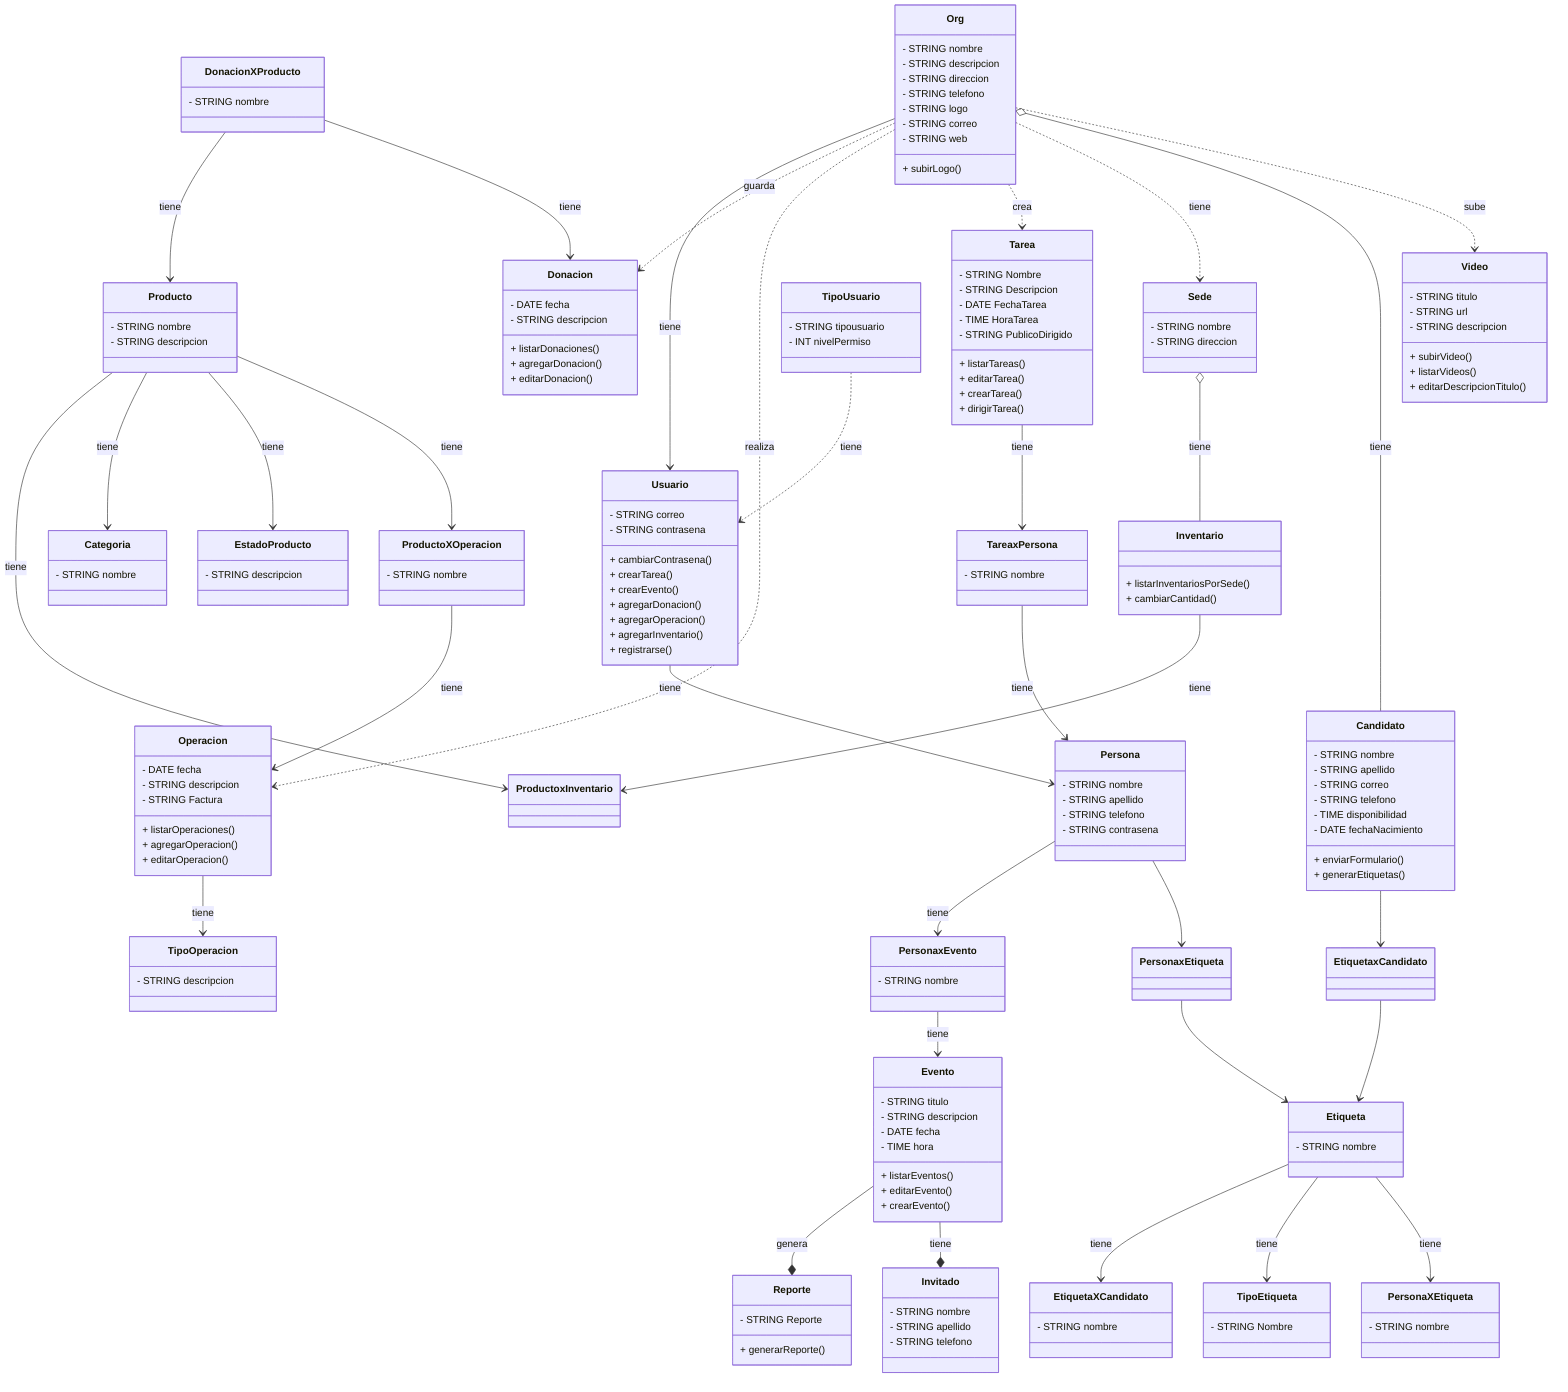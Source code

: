 classDiagram

Org --> Usuario : tiene
Org ..> Donacion : guarda
Org ..> Operacion : realiza
Org ..> Tarea : crea
Org ..> Sede : tiene
Org o-- Candidato : tiene
Org ..> Video : sube
TipoUsuario ..> Usuario : tiene
Usuario --> Persona : tiene
Sede o-- Inventario : tiene
Inventario --> ProductoxInventario : tiene
Producto --> ProductoxInventario : tiene
Producto --> Categoria : tiene
Producto --> EstadoProducto : tiene
Producto --> ProductoXOperacion : tiene
DonacionXProducto --> Producto : tiene
DonacionXProducto --> Donacion : tiene
TareaxPersona --> Persona : tiene
Persona --> PersonaxEvento : tiene
Etiqueta --> EtiquetaXCandidato : tiene
Etiqueta --> TipoEtiqueta : tiene
Etiqueta --> PersonaXEtiqueta : tiene
Operacion --> TipoOperacion : tiene
ProductoXOperacion --> Operacion : tiene
Evento --* Reporte : genera
PersonaxEvento --> Evento : tiene
Evento --* Invitado : tiene
Tarea --> TareaxPersona : tiene
Candidato --> EtiquetaxCandidato
EtiquetaxCandidato --> Etiqueta
PersonaxEtiqueta --> Etiqueta
Persona --> PersonaxEtiqueta


    class TipoUsuario {
        - STRING tipousuario
        - INT nivelPermiso
    }

    class Usuario {
        - STRING correo
        - STRING contrasena

        + cambiarContrasena()
        + crearTarea()
        + crearEvento()
        + agregarDonacion()
        + agregarOperacion()
        + agregarInventario() 
	    + registrarse()  
    }

    class Org {
        - STRING nombre
        - STRING descripcion
        - STRING direccion
        - STRING telefono
        - STRING logo
        - STRING correo
        - STRING web

        + subirLogo()
    }

    class Candidato {
        - STRING nombre
        - STRING apellido
        - STRING correo
        - STRING telefono
        - TIME disponibilidad
        - DATE fechaNacimiento

        + enviarFormulario()
        + generarEtiquetas()
    }

    class Sede {
        - STRING nombre
        - STRING direccion
    }

    class Inventario{

        + listarInventariosPorSede()
        + cambiarCantidad()
    }

        class Producto {
        - STRING nombre
        - STRING descripcion
    }

    class Categoria {
        - STRING nombre
    }

    class EstadoProducto {
        - STRING descripcion
    }

    class Donacion {
        - DATE fecha
        - STRING descripcion

        + listarDonaciones()
        + agregarDonacion()
        + editarDonacion()
    }

    class DonacionXProducto{
        - STRING nombre
    }


    class Operacion {
        - DATE fecha
        - STRING descripcion
        - STRING Factura

        + listarOperaciones()
        + agregarOperacion()
        + editarOperacion()
    }

    class TipoOperacion {
        - STRING descripcion
    }

    class ProductoXOperacion{
        - STRING nombre
    }

    class Video {
        - STRING titulo
        - STRING url
        - STRING descripcion

        + subirVideo()
        + listarVideos()
        + editarDescripcionTitulo()
    }

    class Evento {
        - STRING titulo
        - STRING descripcion
        - DATE fecha
        - TIME hora

        + listarEventos()
        + editarEvento()
        + crearEvento()
    }

    class Reporte {
        - STRING Reporte

	    + generarReporte()
    }


    class Tarea {
        - STRING Nombre
        - STRING Descripcion
        - DATE FechaTarea
        - TIME HoraTarea
        - STRING PublicoDirigido

        + listarTareas()
        + editarTarea()
        + crearTarea()
        + dirigirTarea()
    }

    class Persona {
        - STRING nombre
        - STRING apellido
        - STRING telefono
        - STRING contrasena
    }

    class Etiqueta {
        - STRING nombre
    }

    class TipoEtiqueta {
        - STRING Nombre
    }

    class Invitado {
        - STRING nombre
        - STRING apellido
        - STRING telefono
    }

    class TareaxPersona{
        - STRING nombre
    }

    class PersonaxEvento{
        - STRING nombre
    }
    
    class PersonaXEtiqueta{
        - STRING nombre
    }

    class EtiquetaXCandidato{
        - STRING nombre
    }